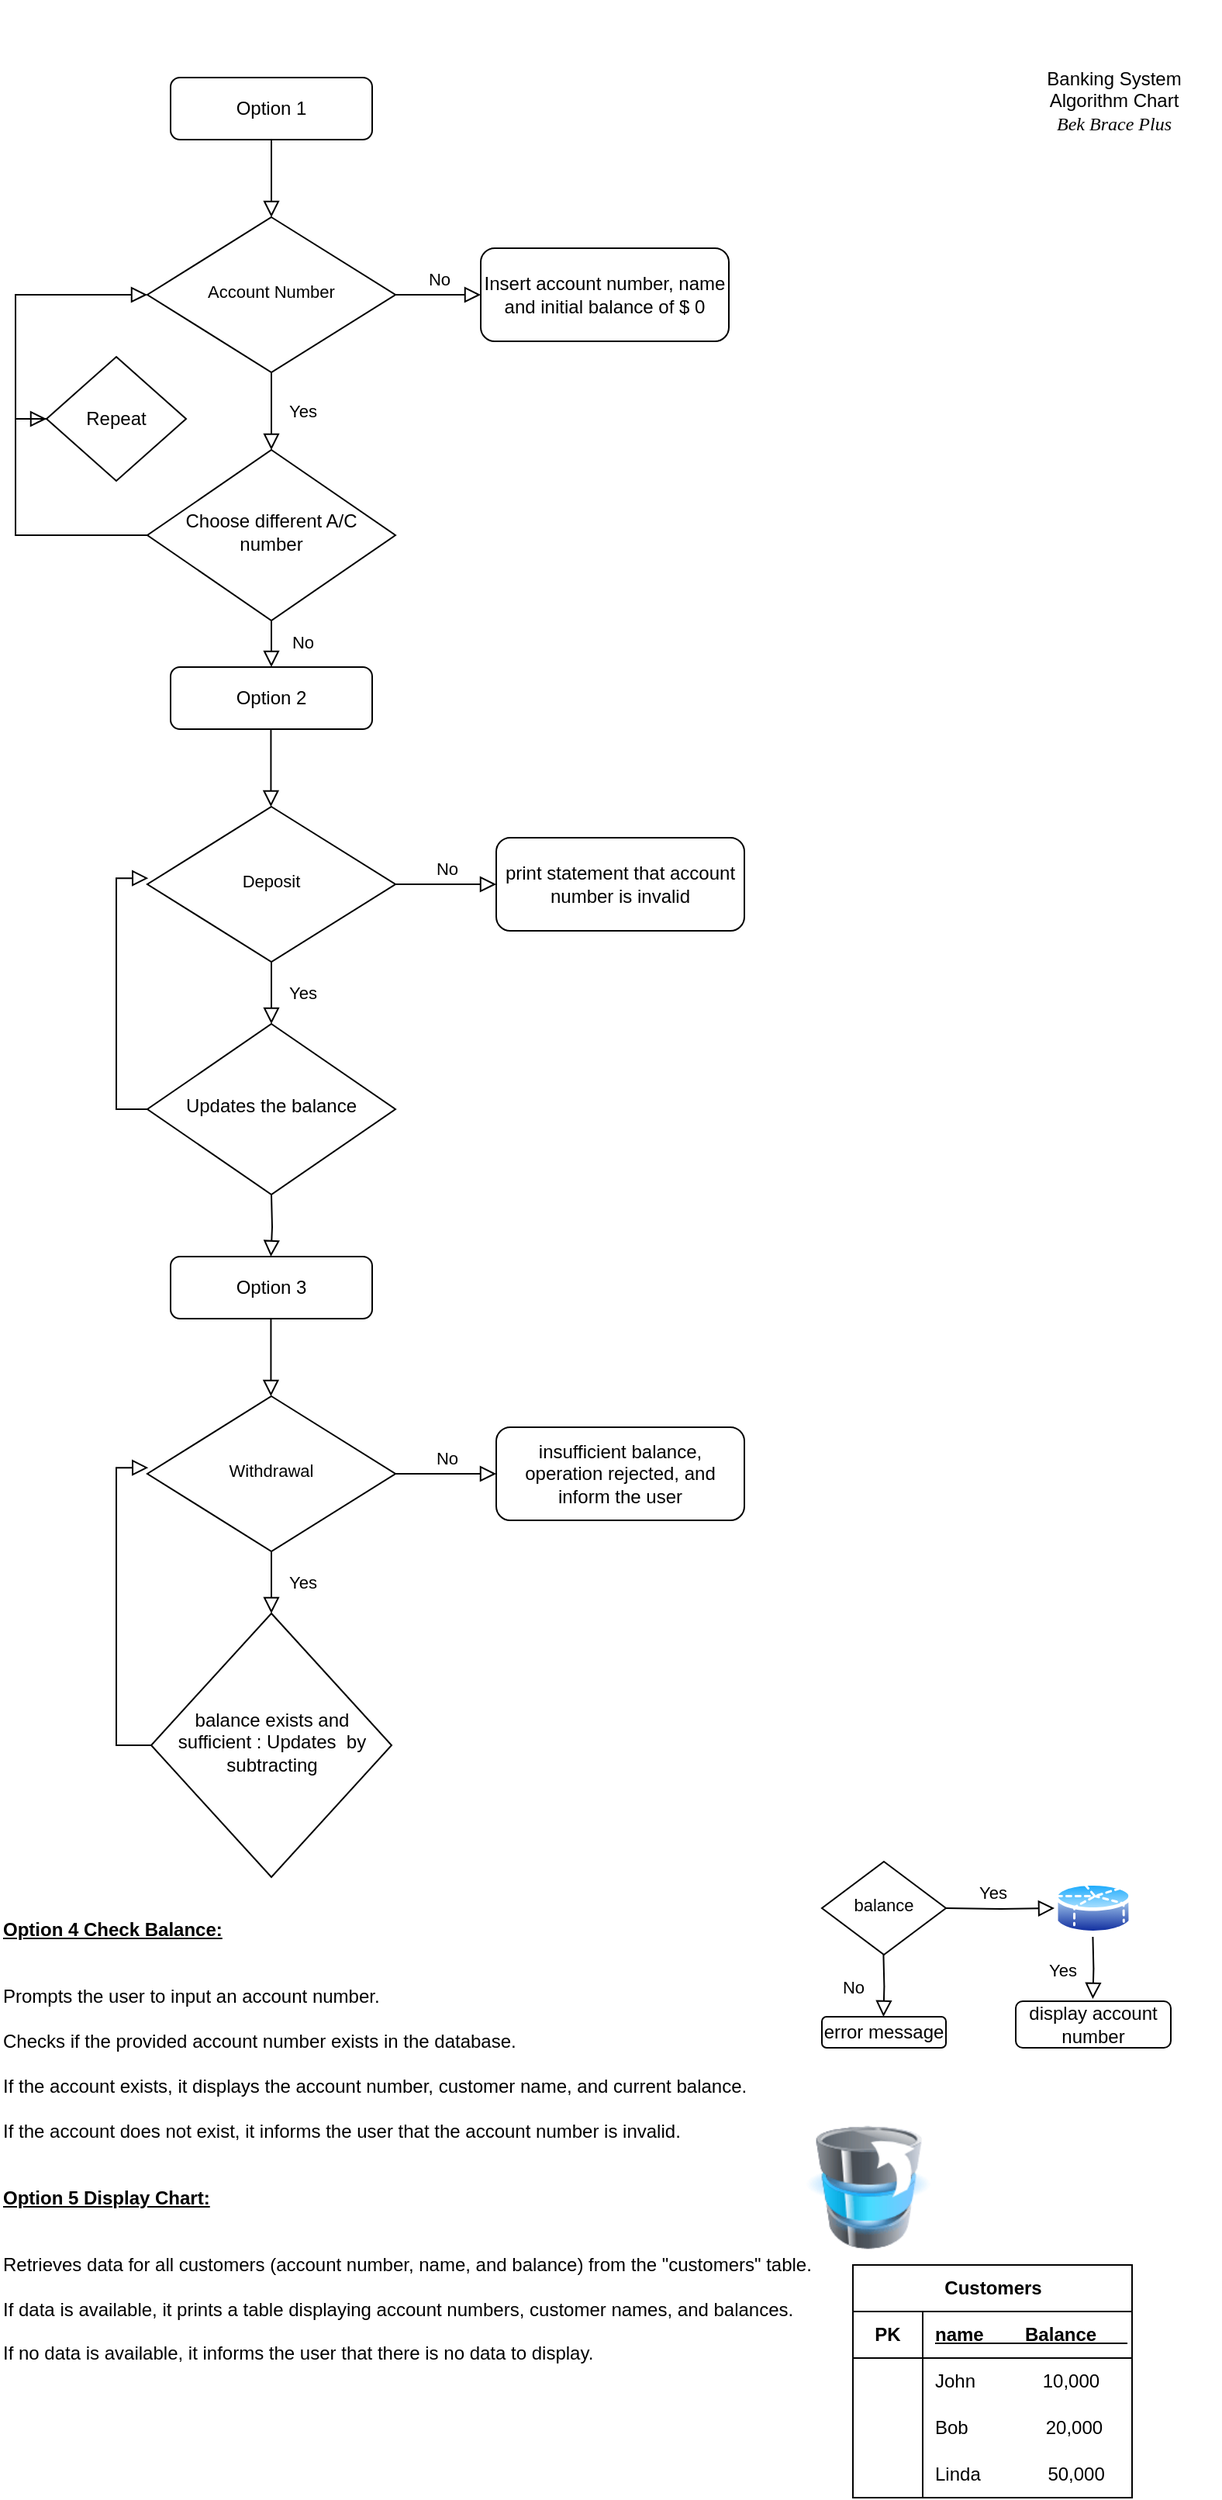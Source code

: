 <mxfile version="21.6.5" type="device">
  <diagram id="C5RBs43oDa-KdzZeNtuy" name="Page-1">
    <mxGraphModel dx="902" dy="518" grid="1" gridSize="10" guides="1" tooltips="1" connect="1" arrows="1" fold="1" page="1" pageScale="1" pageWidth="827" pageHeight="1169" math="0" shadow="0">
      <root>
        <mxCell id="WIyWlLk6GJQsqaUBKTNV-0" />
        <mxCell id="WIyWlLk6GJQsqaUBKTNV-1" parent="WIyWlLk6GJQsqaUBKTNV-0" />
        <mxCell id="WIyWlLk6GJQsqaUBKTNV-2" value="" style="rounded=0;html=1;jettySize=auto;orthogonalLoop=1;fontSize=11;endArrow=block;endFill=0;endSize=8;strokeWidth=1;shadow=0;labelBackgroundColor=none;edgeStyle=orthogonalEdgeStyle;" parent="WIyWlLk6GJQsqaUBKTNV-1" source="WIyWlLk6GJQsqaUBKTNV-3" target="WIyWlLk6GJQsqaUBKTNV-6" edge="1">
          <mxGeometry relative="1" as="geometry" />
        </mxCell>
        <mxCell id="WIyWlLk6GJQsqaUBKTNV-3" value="Option 1" style="rounded=1;whiteSpace=wrap;html=1;fontSize=12;glass=0;strokeWidth=1;shadow=0;" parent="WIyWlLk6GJQsqaUBKTNV-1" vertex="1">
          <mxGeometry x="150" y="50" width="130" height="40" as="geometry" />
        </mxCell>
        <mxCell id="WIyWlLk6GJQsqaUBKTNV-4" value="Yes" style="rounded=0;html=1;jettySize=auto;orthogonalLoop=1;fontSize=11;endArrow=block;endFill=0;endSize=8;strokeWidth=1;shadow=0;labelBackgroundColor=none;edgeStyle=orthogonalEdgeStyle;" parent="WIyWlLk6GJQsqaUBKTNV-1" source="WIyWlLk6GJQsqaUBKTNV-6" target="WIyWlLk6GJQsqaUBKTNV-10" edge="1">
          <mxGeometry y="20" relative="1" as="geometry">
            <mxPoint as="offset" />
          </mxGeometry>
        </mxCell>
        <mxCell id="WIyWlLk6GJQsqaUBKTNV-5" value="No" style="edgeStyle=orthogonalEdgeStyle;rounded=0;html=1;jettySize=auto;orthogonalLoop=1;fontSize=11;endArrow=block;endFill=0;endSize=8;strokeWidth=1;shadow=0;labelBackgroundColor=none;" parent="WIyWlLk6GJQsqaUBKTNV-1" source="WIyWlLk6GJQsqaUBKTNV-6" target="WIyWlLk6GJQsqaUBKTNV-7" edge="1">
          <mxGeometry y="10" relative="1" as="geometry">
            <mxPoint as="offset" />
          </mxGeometry>
        </mxCell>
        <mxCell id="WIyWlLk6GJQsqaUBKTNV-6" value="&lt;font style=&quot;font-size: 11px;&quot;&gt;Account Number&lt;/font&gt;" style="rhombus;whiteSpace=wrap;html=1;shadow=0;fontFamily=Helvetica;fontSize=12;align=center;strokeWidth=1;spacing=6;spacingTop=-4;" parent="WIyWlLk6GJQsqaUBKTNV-1" vertex="1">
          <mxGeometry x="135" y="140" width="160" height="100" as="geometry" />
        </mxCell>
        <mxCell id="WIyWlLk6GJQsqaUBKTNV-7" value="Insert account number, name and initial balance of $ 0" style="rounded=1;whiteSpace=wrap;html=1;fontSize=12;glass=0;strokeWidth=1;shadow=0;" parent="WIyWlLk6GJQsqaUBKTNV-1" vertex="1">
          <mxGeometry x="350" y="160" width="160" height="60" as="geometry" />
        </mxCell>
        <mxCell id="WIyWlLk6GJQsqaUBKTNV-8" value="No" style="rounded=0;html=1;jettySize=auto;orthogonalLoop=1;fontSize=11;endArrow=block;endFill=0;endSize=8;strokeWidth=1;shadow=0;labelBackgroundColor=none;edgeStyle=orthogonalEdgeStyle;" parent="WIyWlLk6GJQsqaUBKTNV-1" source="WIyWlLk6GJQsqaUBKTNV-10" target="WIyWlLk6GJQsqaUBKTNV-11" edge="1">
          <mxGeometry x="0.333" y="20" relative="1" as="geometry">
            <mxPoint as="offset" />
          </mxGeometry>
        </mxCell>
        <mxCell id="WIyWlLk6GJQsqaUBKTNV-10" value="Choose different A/C number" style="rhombus;whiteSpace=wrap;html=1;shadow=0;fontFamily=Helvetica;fontSize=12;align=center;strokeWidth=1;spacing=6;spacingTop=-4;" parent="WIyWlLk6GJQsqaUBKTNV-1" vertex="1">
          <mxGeometry x="135" y="290" width="160" height="110" as="geometry" />
        </mxCell>
        <mxCell id="WIyWlLk6GJQsqaUBKTNV-11" value="Option 2" style="rounded=1;whiteSpace=wrap;html=1;fontSize=12;glass=0;strokeWidth=1;shadow=0;" parent="WIyWlLk6GJQsqaUBKTNV-1" vertex="1">
          <mxGeometry x="150" y="430" width="130" height="40" as="geometry" />
        </mxCell>
        <mxCell id="likq4GKeBWNw_tnaNfB7-2" value="" style="rounded=0;html=1;jettySize=auto;orthogonalLoop=1;fontSize=11;endArrow=block;endFill=0;endSize=8;strokeWidth=1;shadow=0;labelBackgroundColor=none;edgeStyle=orthogonalEdgeStyle;exitX=0;exitY=0.5;exitDx=0;exitDy=0;entryX=0;entryY=0.5;entryDx=0;entryDy=0;" parent="WIyWlLk6GJQsqaUBKTNV-1" source="likq4GKeBWNw_tnaNfB7-6" target="WIyWlLk6GJQsqaUBKTNV-6" edge="1">
          <mxGeometry relative="1" as="geometry">
            <mxPoint x="90" y="300" as="sourcePoint" />
            <mxPoint x="100" y="180" as="targetPoint" />
          </mxGeometry>
        </mxCell>
        <mxCell id="likq4GKeBWNw_tnaNfB7-7" value="" style="rounded=0;html=1;jettySize=auto;orthogonalLoop=1;fontSize=11;endArrow=block;endFill=0;endSize=8;strokeWidth=1;shadow=0;labelBackgroundColor=none;edgeStyle=orthogonalEdgeStyle;exitX=0;exitY=0.5;exitDx=0;exitDy=0;entryX=0;entryY=0.5;entryDx=0;entryDy=0;" parent="WIyWlLk6GJQsqaUBKTNV-1" source="WIyWlLk6GJQsqaUBKTNV-10" target="likq4GKeBWNw_tnaNfB7-6" edge="1">
          <mxGeometry relative="1" as="geometry">
            <mxPoint x="135" y="345" as="sourcePoint" />
            <mxPoint x="135" y="190" as="targetPoint" />
          </mxGeometry>
        </mxCell>
        <mxCell id="likq4GKeBWNw_tnaNfB7-6" value="Repeat" style="rhombus;whiteSpace=wrap;html=1;" parent="WIyWlLk6GJQsqaUBKTNV-1" vertex="1">
          <mxGeometry x="70" y="230" width="90" height="80" as="geometry" />
        </mxCell>
        <mxCell id="likq4GKeBWNw_tnaNfB7-19" value="Yes" style="rounded=0;html=1;jettySize=auto;orthogonalLoop=1;fontSize=11;endArrow=block;endFill=0;endSize=8;strokeWidth=1;shadow=0;labelBackgroundColor=none;edgeStyle=orthogonalEdgeStyle;" parent="WIyWlLk6GJQsqaUBKTNV-1" source="likq4GKeBWNw_tnaNfB7-21" target="likq4GKeBWNw_tnaNfB7-23" edge="1">
          <mxGeometry y="20" relative="1" as="geometry">
            <mxPoint as="offset" />
          </mxGeometry>
        </mxCell>
        <mxCell id="likq4GKeBWNw_tnaNfB7-20" value="No" style="edgeStyle=orthogonalEdgeStyle;rounded=0;html=1;jettySize=auto;orthogonalLoop=1;fontSize=11;endArrow=block;endFill=0;endSize=8;strokeWidth=1;shadow=0;labelBackgroundColor=none;" parent="WIyWlLk6GJQsqaUBKTNV-1" source="likq4GKeBWNw_tnaNfB7-21" target="likq4GKeBWNw_tnaNfB7-22" edge="1">
          <mxGeometry y="10" relative="1" as="geometry">
            <mxPoint as="offset" />
          </mxGeometry>
        </mxCell>
        <mxCell id="likq4GKeBWNw_tnaNfB7-21" value="&lt;font style=&quot;font-size: 11px;&quot;&gt;Deposit&lt;/font&gt;" style="rhombus;whiteSpace=wrap;html=1;shadow=0;fontFamily=Helvetica;fontSize=12;align=center;strokeWidth=1;spacing=6;spacingTop=-4;" parent="WIyWlLk6GJQsqaUBKTNV-1" vertex="1">
          <mxGeometry x="135" y="520" width="160" height="100" as="geometry" />
        </mxCell>
        <mxCell id="likq4GKeBWNw_tnaNfB7-22" value="print statement that account number is invalid" style="rounded=1;whiteSpace=wrap;html=1;fontSize=12;glass=0;strokeWidth=1;shadow=0;" parent="WIyWlLk6GJQsqaUBKTNV-1" vertex="1">
          <mxGeometry x="360" y="540" width="160" height="60" as="geometry" />
        </mxCell>
        <mxCell id="likq4GKeBWNw_tnaNfB7-23" value="Updates the balance" style="rhombus;whiteSpace=wrap;html=1;shadow=0;fontFamily=Helvetica;fontSize=12;align=center;strokeWidth=1;spacing=6;spacingTop=-4;" parent="WIyWlLk6GJQsqaUBKTNV-1" vertex="1">
          <mxGeometry x="135" y="660" width="160" height="110" as="geometry" />
        </mxCell>
        <mxCell id="likq4GKeBWNw_tnaNfB7-25" value="" style="rounded=0;html=1;jettySize=auto;orthogonalLoop=1;fontSize=11;endArrow=block;endFill=0;endSize=8;strokeWidth=1;shadow=0;labelBackgroundColor=none;edgeStyle=orthogonalEdgeStyle;exitX=0;exitY=0.5;exitDx=0;exitDy=0;entryX=0.004;entryY=0.461;entryDx=0;entryDy=0;entryPerimeter=0;" parent="WIyWlLk6GJQsqaUBKTNV-1" source="likq4GKeBWNw_tnaNfB7-23" target="likq4GKeBWNw_tnaNfB7-21" edge="1">
          <mxGeometry relative="1" as="geometry">
            <mxPoint x="135" y="715" as="sourcePoint" />
            <mxPoint x="70" y="640" as="targetPoint" />
          </mxGeometry>
        </mxCell>
        <mxCell id="likq4GKeBWNw_tnaNfB7-27" value="" style="rounded=0;html=1;jettySize=auto;orthogonalLoop=1;fontSize=11;endArrow=block;endFill=0;endSize=8;strokeWidth=1;shadow=0;labelBackgroundColor=none;edgeStyle=orthogonalEdgeStyle;" parent="WIyWlLk6GJQsqaUBKTNV-1" edge="1">
          <mxGeometry relative="1" as="geometry">
            <mxPoint x="214.71" y="470" as="sourcePoint" />
            <mxPoint x="214.71" y="520" as="targetPoint" />
          </mxGeometry>
        </mxCell>
        <mxCell id="likq4GKeBWNw_tnaNfB7-36" value="Option 3" style="rounded=1;whiteSpace=wrap;html=1;fontSize=12;glass=0;strokeWidth=1;shadow=0;" parent="WIyWlLk6GJQsqaUBKTNV-1" vertex="1">
          <mxGeometry x="150" y="810" width="130" height="40" as="geometry" />
        </mxCell>
        <mxCell id="likq4GKeBWNw_tnaNfB7-37" value="Yes" style="rounded=0;html=1;jettySize=auto;orthogonalLoop=1;fontSize=11;endArrow=block;endFill=0;endSize=8;strokeWidth=1;shadow=0;labelBackgroundColor=none;edgeStyle=orthogonalEdgeStyle;" parent="WIyWlLk6GJQsqaUBKTNV-1" source="likq4GKeBWNw_tnaNfB7-39" target="likq4GKeBWNw_tnaNfB7-41" edge="1">
          <mxGeometry y="20" relative="1" as="geometry">
            <mxPoint as="offset" />
          </mxGeometry>
        </mxCell>
        <mxCell id="likq4GKeBWNw_tnaNfB7-38" value="No" style="edgeStyle=orthogonalEdgeStyle;rounded=0;html=1;jettySize=auto;orthogonalLoop=1;fontSize=11;endArrow=block;endFill=0;endSize=8;strokeWidth=1;shadow=0;labelBackgroundColor=none;" parent="WIyWlLk6GJQsqaUBKTNV-1" source="likq4GKeBWNw_tnaNfB7-39" target="likq4GKeBWNw_tnaNfB7-40" edge="1">
          <mxGeometry y="10" relative="1" as="geometry">
            <mxPoint as="offset" />
          </mxGeometry>
        </mxCell>
        <mxCell id="likq4GKeBWNw_tnaNfB7-39" value="&lt;font style=&quot;font-size: 11px;&quot;&gt;Withdrawal&lt;/font&gt;" style="rhombus;whiteSpace=wrap;html=1;shadow=0;fontFamily=Helvetica;fontSize=12;align=center;strokeWidth=1;spacing=6;spacingTop=-4;" parent="WIyWlLk6GJQsqaUBKTNV-1" vertex="1">
          <mxGeometry x="135" y="900" width="160" height="100" as="geometry" />
        </mxCell>
        <mxCell id="likq4GKeBWNw_tnaNfB7-40" value="insufficient balance, operation rejected, and inform the user" style="rounded=1;whiteSpace=wrap;html=1;fontSize=12;glass=0;strokeWidth=1;shadow=0;" parent="WIyWlLk6GJQsqaUBKTNV-1" vertex="1">
          <mxGeometry x="360" y="920" width="160" height="60" as="geometry" />
        </mxCell>
        <mxCell id="likq4GKeBWNw_tnaNfB7-41" value="balance exists and sufficient : Updates&amp;nbsp; by subtracting" style="rhombus;whiteSpace=wrap;html=1;shadow=0;fontFamily=Helvetica;fontSize=12;align=center;strokeWidth=1;spacing=6;spacingTop=-4;" parent="WIyWlLk6GJQsqaUBKTNV-1" vertex="1">
          <mxGeometry x="137.5" y="1040" width="155" height="170" as="geometry" />
        </mxCell>
        <mxCell id="likq4GKeBWNw_tnaNfB7-42" value="" style="rounded=0;html=1;jettySize=auto;orthogonalLoop=1;fontSize=11;endArrow=block;endFill=0;endSize=8;strokeWidth=1;shadow=0;labelBackgroundColor=none;edgeStyle=orthogonalEdgeStyle;exitX=0;exitY=0.5;exitDx=0;exitDy=0;entryX=0.004;entryY=0.461;entryDx=0;entryDy=0;entryPerimeter=0;" parent="WIyWlLk6GJQsqaUBKTNV-1" source="likq4GKeBWNw_tnaNfB7-41" target="likq4GKeBWNw_tnaNfB7-39" edge="1">
          <mxGeometry relative="1" as="geometry">
            <mxPoint x="135" y="1095" as="sourcePoint" />
            <mxPoint x="70" y="1020" as="targetPoint" />
          </mxGeometry>
        </mxCell>
        <mxCell id="likq4GKeBWNw_tnaNfB7-43" value="" style="rounded=0;html=1;jettySize=auto;orthogonalLoop=1;fontSize=11;endArrow=block;endFill=0;endSize=8;strokeWidth=1;shadow=0;labelBackgroundColor=none;edgeStyle=orthogonalEdgeStyle;" parent="WIyWlLk6GJQsqaUBKTNV-1" edge="1">
          <mxGeometry relative="1" as="geometry">
            <mxPoint x="214.71" y="850" as="sourcePoint" />
            <mxPoint x="214.71" y="900" as="targetPoint" />
          </mxGeometry>
        </mxCell>
        <mxCell id="likq4GKeBWNw_tnaNfB7-44" value="" style="rounded=0;html=1;jettySize=auto;orthogonalLoop=1;fontSize=11;endArrow=block;endFill=0;endSize=8;strokeWidth=1;shadow=0;labelBackgroundColor=none;edgeStyle=orthogonalEdgeStyle;" parent="WIyWlLk6GJQsqaUBKTNV-1" edge="1">
          <mxGeometry relative="1" as="geometry">
            <mxPoint x="215" y="770" as="sourcePoint" />
            <mxPoint x="214.71" y="810" as="targetPoint" />
          </mxGeometry>
        </mxCell>
        <mxCell id="likq4GKeBWNw_tnaNfB7-46" value="Banking System Algorithm Chart&lt;br&gt;&lt;font face=&quot;Lucida Console&quot;&gt;&lt;i&gt;Bek Brace Plus&lt;/i&gt;&lt;/font&gt;" style="text;strokeColor=none;align=center;fillColor=none;html=1;verticalAlign=middle;whiteSpace=wrap;rounded=0;" parent="WIyWlLk6GJQsqaUBKTNV-1" vertex="1">
          <mxGeometry x="690" width="137" height="130" as="geometry" />
        </mxCell>
        <mxCell id="likq4GKeBWNw_tnaNfB7-47" value="&lt;b&gt;&lt;u&gt;Option 4 Check Balance:&lt;/u&gt;&lt;/b&gt;&lt;br&gt;&lt;br&gt;&lt;br&gt;Prompts the user to input an account number.&lt;br&gt;&lt;br&gt;Checks if the provided account number exists in the database.&lt;br&gt;&lt;br&gt;If the account exists, it displays the account number, customer name, and current balance. &lt;br&gt;&lt;br&gt;If the account does not exist, it informs the user that the account number is invalid.&lt;br&gt;&lt;br&gt;&lt;br&gt;&lt;b&gt;&lt;u&gt;Option 5 Display Chart:&lt;/u&gt;&lt;/b&gt;&lt;br&gt;&lt;br&gt;&lt;br&gt;Retrieves data for all customers (account number, name, and balance) from the &quot;customers&quot; table.&lt;br&gt;&lt;br&gt;If data is available, it prints a table displaying account numbers, customer names, and balances.&lt;br&gt;&lt;br&gt;If no data is available, it informs the user that there is no data to display." style="text;whiteSpace=wrap;html=1;" parent="WIyWlLk6GJQsqaUBKTNV-1" vertex="1">
          <mxGeometry x="40" y="1230" width="560" height="120" as="geometry" />
        </mxCell>
        <mxCell id="likq4GKeBWNw_tnaNfB7-55" value="&lt;font style=&quot;font-size: 11px;&quot;&gt;balance&lt;/font&gt;" style="rhombus;whiteSpace=wrap;html=1;shadow=0;fontFamily=Helvetica;fontSize=12;align=center;strokeWidth=1;spacing=6;spacingTop=-4;" parent="WIyWlLk6GJQsqaUBKTNV-1" vertex="1">
          <mxGeometry x="570" y="1200" width="80" height="60" as="geometry" />
        </mxCell>
        <mxCell id="likq4GKeBWNw_tnaNfB7-56" value="" style="image;aspect=fixed;perimeter=ellipsePerimeter;html=1;align=center;shadow=0;dashed=0;spacingTop=3;image=img/lib/active_directory/database_partition_5.svg;" parent="WIyWlLk6GJQsqaUBKTNV-1" vertex="1">
          <mxGeometry x="720" y="1211.5" width="50" height="37" as="geometry" />
        </mxCell>
        <mxCell id="likq4GKeBWNw_tnaNfB7-57" value="Yes" style="edgeStyle=orthogonalEdgeStyle;rounded=0;html=1;jettySize=auto;orthogonalLoop=1;fontSize=11;endArrow=block;endFill=0;endSize=8;strokeWidth=1;shadow=0;labelBackgroundColor=none;entryX=0;entryY=0.5;entryDx=0;entryDy=0;" parent="WIyWlLk6GJQsqaUBKTNV-1" target="likq4GKeBWNw_tnaNfB7-56" edge="1">
          <mxGeometry x="-0.152" y="10" relative="1" as="geometry">
            <mxPoint as="offset" />
            <mxPoint x="650" y="1230" as="sourcePoint" />
            <mxPoint x="715" y="1230" as="targetPoint" />
          </mxGeometry>
        </mxCell>
        <mxCell id="likq4GKeBWNw_tnaNfB7-58" value="Yes" style="rounded=0;html=1;jettySize=auto;orthogonalLoop=1;fontSize=11;endArrow=block;endFill=0;endSize=8;strokeWidth=1;shadow=0;labelBackgroundColor=none;edgeStyle=orthogonalEdgeStyle;" parent="WIyWlLk6GJQsqaUBKTNV-1" edge="1">
          <mxGeometry y="20" relative="1" as="geometry">
            <mxPoint as="offset" />
            <mxPoint x="744.71" y="1248.5" as="sourcePoint" />
            <mxPoint x="744.71" y="1288.5" as="targetPoint" />
          </mxGeometry>
        </mxCell>
        <mxCell id="likq4GKeBWNw_tnaNfB7-59" value="display account number" style="rounded=1;whiteSpace=wrap;html=1;fontSize=12;glass=0;strokeWidth=1;shadow=0;" parent="WIyWlLk6GJQsqaUBKTNV-1" vertex="1">
          <mxGeometry x="695" y="1290" width="100" height="30" as="geometry" />
        </mxCell>
        <mxCell id="likq4GKeBWNw_tnaNfB7-60" value="No" style="rounded=0;html=1;jettySize=auto;orthogonalLoop=1;fontSize=11;endArrow=block;endFill=0;endSize=8;strokeWidth=1;shadow=0;labelBackgroundColor=none;edgeStyle=orthogonalEdgeStyle;" parent="WIyWlLk6GJQsqaUBKTNV-1" edge="1">
          <mxGeometry y="20" relative="1" as="geometry">
            <mxPoint as="offset" />
            <mxPoint x="609.71" y="1260" as="sourcePoint" />
            <mxPoint x="609.71" y="1300" as="targetPoint" />
          </mxGeometry>
        </mxCell>
        <mxCell id="likq4GKeBWNw_tnaNfB7-61" value="error message" style="rounded=1;whiteSpace=wrap;html=1;fontSize=12;glass=0;strokeWidth=1;shadow=0;" parent="WIyWlLk6GJQsqaUBKTNV-1" vertex="1">
          <mxGeometry x="570" y="1300" width="80" height="20" as="geometry" />
        </mxCell>
        <mxCell id="likq4GKeBWNw_tnaNfB7-62" value="Customers" style="shape=table;startSize=30;container=1;collapsible=1;childLayout=tableLayout;fixedRows=1;rowLines=0;fontStyle=1;align=center;resizeLast=1;html=1;" parent="WIyWlLk6GJQsqaUBKTNV-1" vertex="1">
          <mxGeometry x="590" y="1460" width="180" height="150" as="geometry">
            <mxRectangle x="660" y="1440" width="100" height="30" as="alternateBounds" />
          </mxGeometry>
        </mxCell>
        <mxCell id="likq4GKeBWNw_tnaNfB7-63" value="" style="shape=tableRow;horizontal=0;startSize=0;swimlaneHead=0;swimlaneBody=0;fillColor=none;collapsible=0;dropTarget=0;points=[[0,0.5],[1,0.5]];portConstraint=eastwest;top=0;left=0;right=0;bottom=1;" parent="likq4GKeBWNw_tnaNfB7-62" vertex="1">
          <mxGeometry y="30" width="180" height="30" as="geometry" />
        </mxCell>
        <mxCell id="likq4GKeBWNw_tnaNfB7-64" value="PK" style="shape=partialRectangle;connectable=0;fillColor=none;top=0;left=0;bottom=0;right=0;fontStyle=1;overflow=hidden;whiteSpace=wrap;html=1;" parent="likq4GKeBWNw_tnaNfB7-63" vertex="1">
          <mxGeometry width="45" height="30" as="geometry">
            <mxRectangle width="45" height="30" as="alternateBounds" />
          </mxGeometry>
        </mxCell>
        <mxCell id="likq4GKeBWNw_tnaNfB7-65" value="name&amp;nbsp; &amp;nbsp; &amp;nbsp; &amp;nbsp; Balance&amp;nbsp; &amp;nbsp; &amp;nbsp;&amp;nbsp;" style="shape=partialRectangle;connectable=0;fillColor=none;top=0;left=0;bottom=0;right=0;align=left;spacingLeft=6;fontStyle=5;overflow=hidden;whiteSpace=wrap;html=1;" parent="likq4GKeBWNw_tnaNfB7-63" vertex="1">
          <mxGeometry x="45" width="135" height="30" as="geometry">
            <mxRectangle width="135" height="30" as="alternateBounds" />
          </mxGeometry>
        </mxCell>
        <mxCell id="likq4GKeBWNw_tnaNfB7-66" value="" style="shape=tableRow;horizontal=0;startSize=0;swimlaneHead=0;swimlaneBody=0;fillColor=none;collapsible=0;dropTarget=0;points=[[0,0.5],[1,0.5]];portConstraint=eastwest;top=0;left=0;right=0;bottom=0;" parent="likq4GKeBWNw_tnaNfB7-62" vertex="1">
          <mxGeometry y="60" width="180" height="30" as="geometry" />
        </mxCell>
        <mxCell id="likq4GKeBWNw_tnaNfB7-67" value="" style="shape=partialRectangle;connectable=0;fillColor=none;top=0;left=0;bottom=0;right=0;editable=1;overflow=hidden;whiteSpace=wrap;html=1;" parent="likq4GKeBWNw_tnaNfB7-66" vertex="1">
          <mxGeometry width="45" height="30" as="geometry">
            <mxRectangle width="45" height="30" as="alternateBounds" />
          </mxGeometry>
        </mxCell>
        <mxCell id="likq4GKeBWNw_tnaNfB7-68" value="John&amp;nbsp; &amp;nbsp; &amp;nbsp; &amp;nbsp; &amp;nbsp; &amp;nbsp; &amp;nbsp;10,000" style="shape=partialRectangle;connectable=0;fillColor=none;top=0;left=0;bottom=0;right=0;align=left;spacingLeft=6;overflow=hidden;whiteSpace=wrap;html=1;" parent="likq4GKeBWNw_tnaNfB7-66" vertex="1">
          <mxGeometry x="45" width="135" height="30" as="geometry">
            <mxRectangle width="135" height="30" as="alternateBounds" />
          </mxGeometry>
        </mxCell>
        <mxCell id="likq4GKeBWNw_tnaNfB7-69" value="" style="shape=tableRow;horizontal=0;startSize=0;swimlaneHead=0;swimlaneBody=0;fillColor=none;collapsible=0;dropTarget=0;points=[[0,0.5],[1,0.5]];portConstraint=eastwest;top=0;left=0;right=0;bottom=0;" parent="likq4GKeBWNw_tnaNfB7-62" vertex="1">
          <mxGeometry y="90" width="180" height="30" as="geometry" />
        </mxCell>
        <mxCell id="likq4GKeBWNw_tnaNfB7-70" value="" style="shape=partialRectangle;connectable=0;fillColor=none;top=0;left=0;bottom=0;right=0;editable=1;overflow=hidden;whiteSpace=wrap;html=1;" parent="likq4GKeBWNw_tnaNfB7-69" vertex="1">
          <mxGeometry width="45" height="30" as="geometry">
            <mxRectangle width="45" height="30" as="alternateBounds" />
          </mxGeometry>
        </mxCell>
        <mxCell id="likq4GKeBWNw_tnaNfB7-71" value="Bob&amp;nbsp; &amp;nbsp; &amp;nbsp; &amp;nbsp; &amp;nbsp; &amp;nbsp; &amp;nbsp; &amp;nbsp;20,000" style="shape=partialRectangle;connectable=0;fillColor=none;top=0;left=0;bottom=0;right=0;align=left;spacingLeft=6;overflow=hidden;whiteSpace=wrap;html=1;" parent="likq4GKeBWNw_tnaNfB7-69" vertex="1">
          <mxGeometry x="45" width="135" height="30" as="geometry">
            <mxRectangle width="135" height="30" as="alternateBounds" />
          </mxGeometry>
        </mxCell>
        <mxCell id="likq4GKeBWNw_tnaNfB7-72" value="" style="shape=tableRow;horizontal=0;startSize=0;swimlaneHead=0;swimlaneBody=0;fillColor=none;collapsible=0;dropTarget=0;points=[[0,0.5],[1,0.5]];portConstraint=eastwest;top=0;left=0;right=0;bottom=0;" parent="likq4GKeBWNw_tnaNfB7-62" vertex="1">
          <mxGeometry y="120" width="180" height="30" as="geometry" />
        </mxCell>
        <mxCell id="likq4GKeBWNw_tnaNfB7-73" value="" style="shape=partialRectangle;connectable=0;fillColor=none;top=0;left=0;bottom=0;right=0;editable=1;overflow=hidden;whiteSpace=wrap;html=1;" parent="likq4GKeBWNw_tnaNfB7-72" vertex="1">
          <mxGeometry width="45" height="30" as="geometry">
            <mxRectangle width="45" height="30" as="alternateBounds" />
          </mxGeometry>
        </mxCell>
        <mxCell id="likq4GKeBWNw_tnaNfB7-74" value="Linda&amp;nbsp; &amp;nbsp; &amp;nbsp; &amp;nbsp; &amp;nbsp; &amp;nbsp; &amp;nbsp;50,000" style="shape=partialRectangle;connectable=0;fillColor=none;top=0;left=0;bottom=0;right=0;align=left;spacingLeft=6;overflow=hidden;whiteSpace=wrap;html=1;" parent="likq4GKeBWNw_tnaNfB7-72" vertex="1">
          <mxGeometry x="45" width="135" height="30" as="geometry">
            <mxRectangle width="135" height="30" as="alternateBounds" />
          </mxGeometry>
        </mxCell>
        <mxCell id="likq4GKeBWNw_tnaNfB7-75" value="" style="image;html=1;image=img/lib/clip_art/computers/Database_Move_Stack_128x128.png" parent="WIyWlLk6GJQsqaUBKTNV-1" vertex="1">
          <mxGeometry x="560" y="1370" width="80" height="80" as="geometry" />
        </mxCell>
      </root>
    </mxGraphModel>
  </diagram>
</mxfile>
